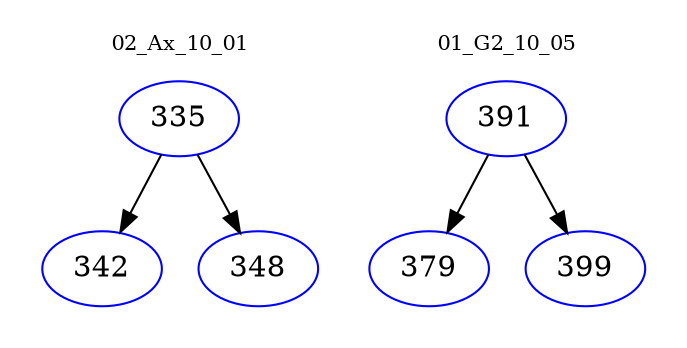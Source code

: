 digraph{
subgraph cluster_0 {
color = white
label = "02_Ax_10_01";
fontsize=10;
T0_335 [label="335", color="blue"]
T0_335 -> T0_342 [color="black"]
T0_342 [label="342", color="blue"]
T0_335 -> T0_348 [color="black"]
T0_348 [label="348", color="blue"]
}
subgraph cluster_1 {
color = white
label = "01_G2_10_05";
fontsize=10;
T1_391 [label="391", color="blue"]
T1_391 -> T1_379 [color="black"]
T1_379 [label="379", color="blue"]
T1_391 -> T1_399 [color="black"]
T1_399 [label="399", color="blue"]
}
}
